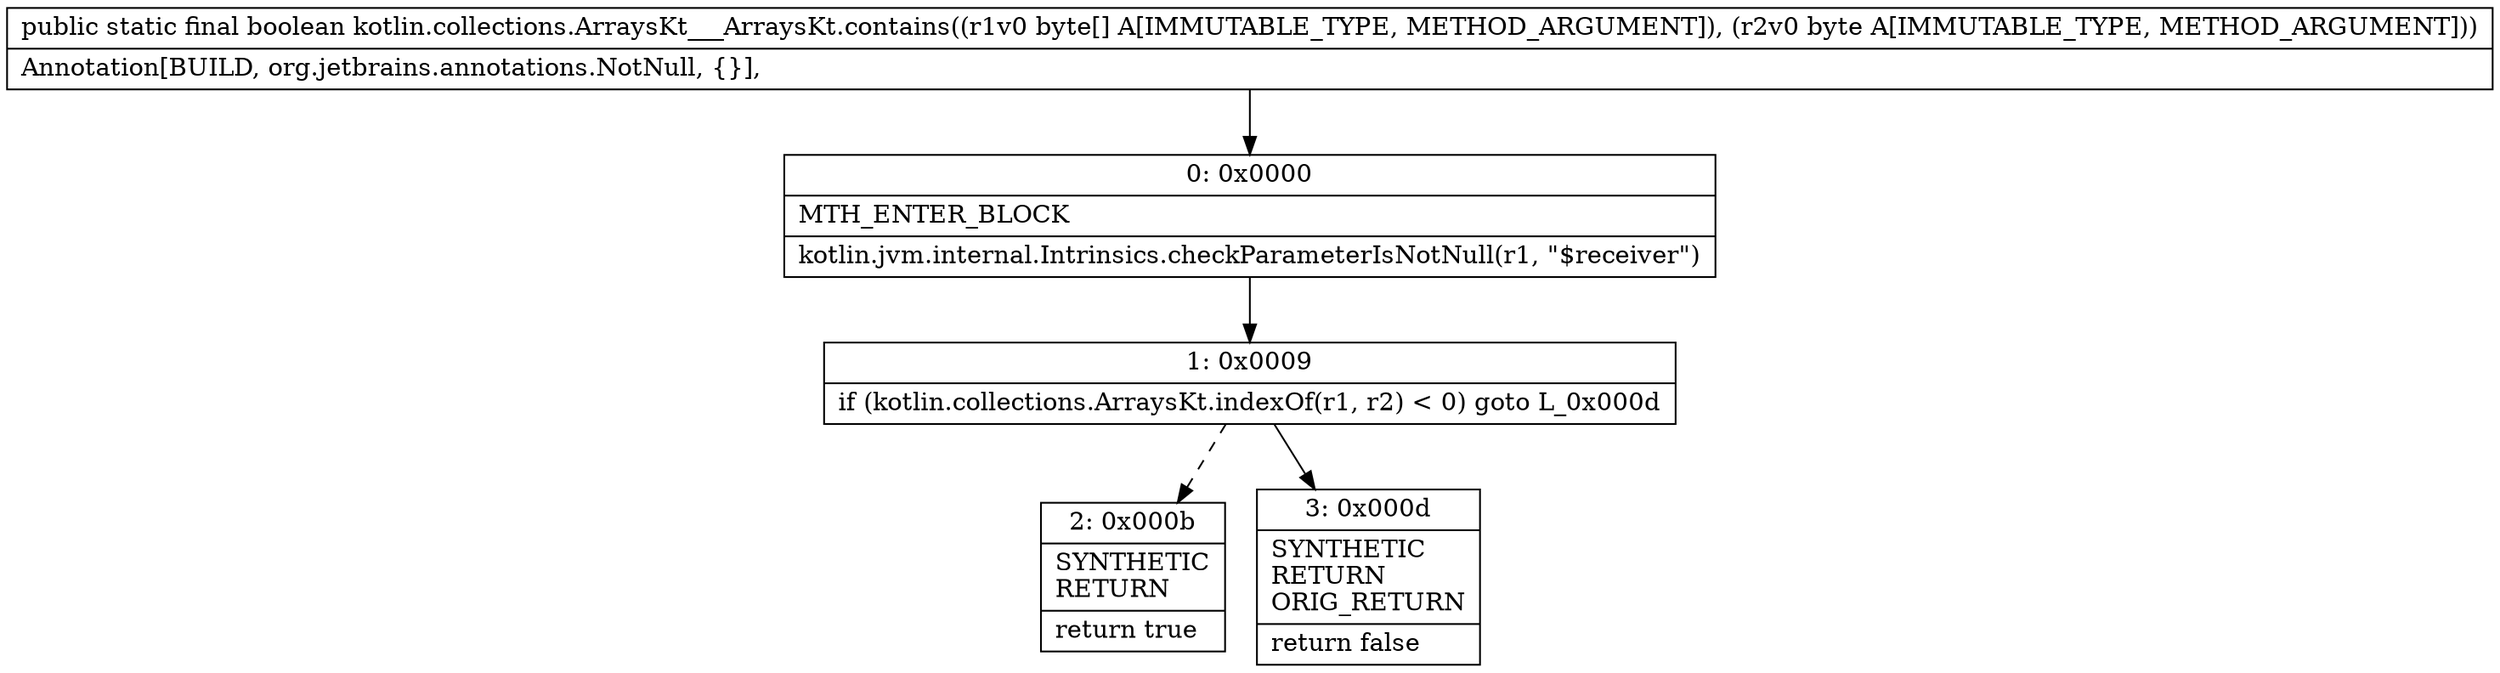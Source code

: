 digraph "CFG forkotlin.collections.ArraysKt___ArraysKt.contains([BB)Z" {
Node_0 [shape=record,label="{0\:\ 0x0000|MTH_ENTER_BLOCK\l|kotlin.jvm.internal.Intrinsics.checkParameterIsNotNull(r1, \"$receiver\")\l}"];
Node_1 [shape=record,label="{1\:\ 0x0009|if (kotlin.collections.ArraysKt.indexOf(r1, r2) \< 0) goto L_0x000d\l}"];
Node_2 [shape=record,label="{2\:\ 0x000b|SYNTHETIC\lRETURN\l|return true\l}"];
Node_3 [shape=record,label="{3\:\ 0x000d|SYNTHETIC\lRETURN\lORIG_RETURN\l|return false\l}"];
MethodNode[shape=record,label="{public static final boolean kotlin.collections.ArraysKt___ArraysKt.contains((r1v0 byte[] A[IMMUTABLE_TYPE, METHOD_ARGUMENT]), (r2v0 byte A[IMMUTABLE_TYPE, METHOD_ARGUMENT]))  | Annotation[BUILD, org.jetbrains.annotations.NotNull, \{\}], \l}"];
MethodNode -> Node_0;
Node_0 -> Node_1;
Node_1 -> Node_2[style=dashed];
Node_1 -> Node_3;
}


